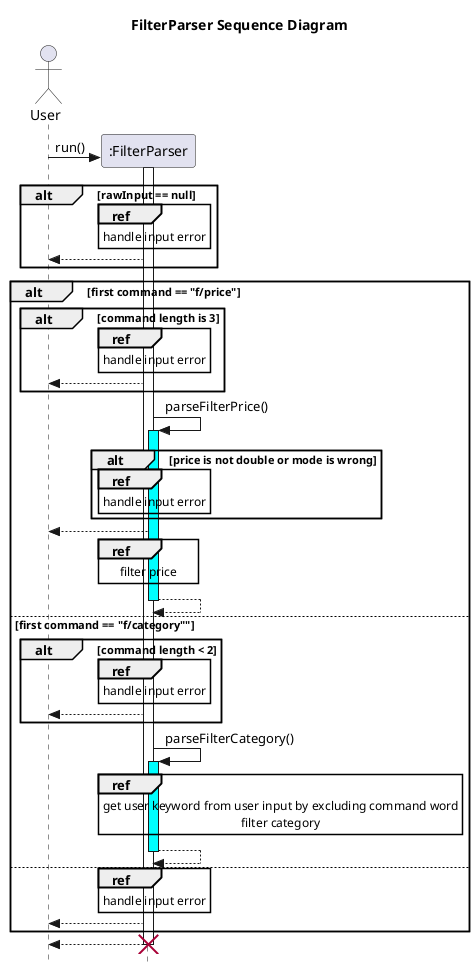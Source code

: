 @startuml
'https://plantuml.com/sequence-diagram
title FilterParser Sequence Diagram

skinparam style strictuml
actor User
participant ":FilterParser"
User -> ":FilterParser" **:run()

activate ":FilterParser"
alt rawInput == null
    ref over ":FilterParser"
        handle input error
    end ref
    ":FilterParser" --> User
end
alt first command == "f/price"
    alt command length is 3
        ref over ":FilterParser"
            handle input error
        end ref
        ":FilterParser" --> User
    end
    ":FilterParser" -> ":FilterParser": parseFilterPrice()
    activate ":FilterParser" #cyan
    alt price is not double or mode is wrong
        ref over ":FilterParser"
            handle input error
        end ref
    end
    ":FilterParser" --> User
    ref over ":FilterParser"
        filter price
    end ref
    return
else first command == "f/category""
    alt command length < 2
        ref over ":FilterParser"
            handle input error
        end ref
        ":FilterParser" --> User
    end
    ":FilterParser" -> ":FilterParser": parseFilterCategory()
    activate ":FilterParser" #cyan
    ref over ":FilterParser"
        get user keyword from user input by excluding command word
        filter category
    end ref
    return
else
    ref over ":FilterParser"
        handle input error
    end ref
    ":FilterParser" --> User
end
return
destroy ":FilterParser"
@enduml